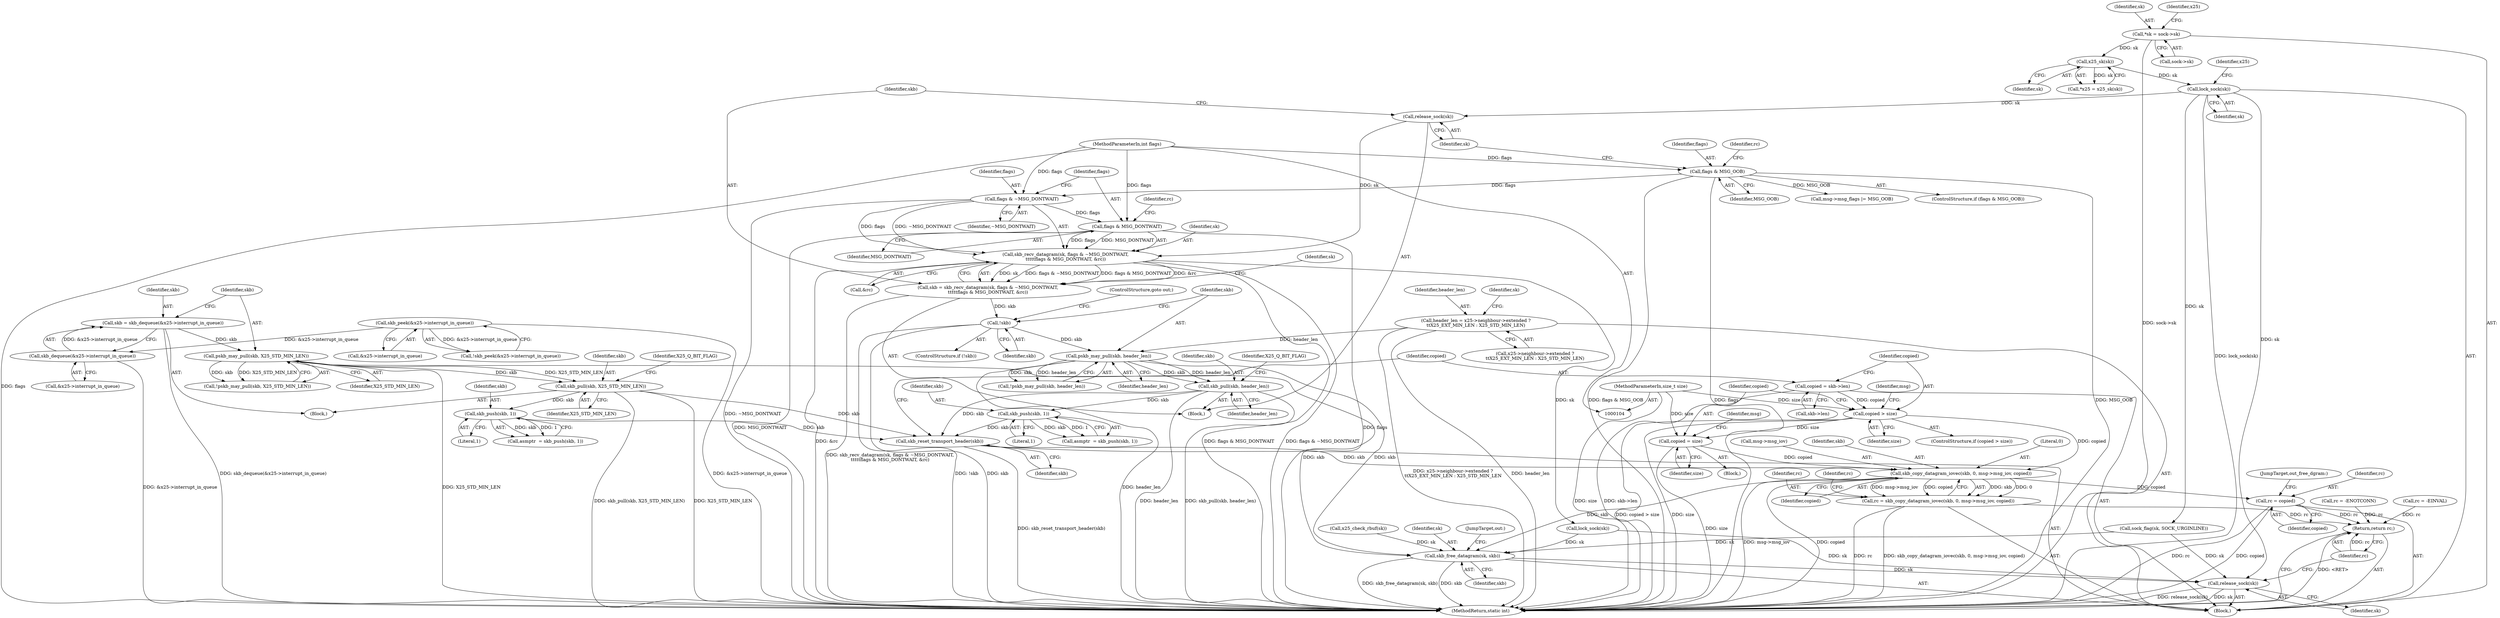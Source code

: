 digraph "0_linux_f3d3342602f8bcbf37d7c46641cb9bca7618eb1c_39@API" {
"1000311" [label="(Call,skb_copy_datagram_iovec(skb, 0, msg->msg_iov, copied))"];
"1000284" [label="(Call,skb_reset_transport_header(skb))"];
"1000200" [label="(Call,skb_pull(skb, X25_STD_MIN_LEN))"];
"1000196" [label="(Call,pskb_may_pull(skb, X25_STD_MIN_LEN))"];
"1000187" [label="(Call,skb = skb_dequeue(&x25->interrupt_in_queue))"];
"1000189" [label="(Call,skb_dequeue(&x25->interrupt_in_queue))"];
"1000181" [label="(Call,skb_peek(&x25->interrupt_in_queue))"];
"1000213" [label="(Call,skb_push(skb, 1))"];
"1000264" [label="(Call,skb_pull(skb, header_len))"];
"1000249" [label="(Call,pskb_may_pull(skb, header_len))"];
"1000244" [label="(Call,!skb)"];
"1000229" [label="(Call,skb = skb_recv_datagram(sk, flags & ~MSG_DONTWAIT,\n\t\t\t\t\tflags & MSG_DONTWAIT, &rc))"];
"1000231" [label="(Call,skb_recv_datagram(sk, flags & ~MSG_DONTWAIT,\n\t\t\t\t\tflags & MSG_DONTWAIT, &rc))"];
"1000227" [label="(Call,release_sock(sk))"];
"1000140" [label="(Call,lock_sock(sk))"];
"1000120" [label="(Call,x25_sk(sk))"];
"1000112" [label="(Call,*sk = sock->sk)"];
"1000233" [label="(Call,flags & ~MSG_DONTWAIT)"];
"1000167" [label="(Call,flags & MSG_OOB)"];
"1000109" [label="(MethodParameterIn,int flags)"];
"1000236" [label="(Call,flags & MSG_DONTWAIT)"];
"1000149" [label="(Call,header_len = x25->neighbour->extended ?\n\t\tX25_EXT_MIN_LEN : X25_STD_MIN_LEN)"];
"1000277" [label="(Call,skb_push(skb, 1))"];
"1000292" [label="(Call,copied > size)"];
"1000286" [label="(Call,copied = skb->len)"];
"1000108" [label="(MethodParameterIn,size_t size)"];
"1000296" [label="(Call,copied = size)"];
"1000309" [label="(Call,rc = skb_copy_datagram_iovec(skb, 0, msg->msg_iov, copied))"];
"1000355" [label="(Return,return rc;)"];
"1000345" [label="(Call,rc = copied)"];
"1000349" [label="(Call,skb_free_datagram(sk, skb))"];
"1000353" [label="(Call,release_sock(sk))"];
"1000230" [label="(Identifier,skb)"];
"1000167" [label="(Call,flags & MSG_OOB)"];
"1000265" [label="(Identifier,skb)"];
"1000266" [label="(Identifier,header_len)"];
"1000317" [label="(Identifier,copied)"];
"1000284" [label="(Call,skb_reset_transport_header(skb))"];
"1000294" [label="(Identifier,size)"];
"1000310" [label="(Identifier,rc)"];
"1000149" [label="(Call,header_len = x25->neighbour->extended ?\n\t\tX25_EXT_MIN_LEN : X25_STD_MIN_LEN)"];
"1000136" [label="(Call,rc = -ENOTCONN)"];
"1000357" [label="(MethodReturn,static int)"];
"1000235" [label="(Identifier,~MSG_DONTWAIT)"];
"1000245" [label="(Identifier,skb)"];
"1000162" [label="(Identifier,sk)"];
"1000244" [label="(Call,!skb)"];
"1000269" [label="(Identifier,X25_Q_BIT_FLAG)"];
"1000197" [label="(Identifier,skb)"];
"1000190" [label="(Call,&x25->interrupt_in_queue)"];
"1000180" [label="(Call,!skb_peek(&x25->interrupt_in_queue))"];
"1000275" [label="(Call,asmptr  = skb_push(skb, 1))"];
"1000353" [label="(Call,release_sock(sk))"];
"1000195" [label="(Call,!pskb_may_pull(skb, X25_STD_MIN_LEN))"];
"1000291" [label="(ControlStructure,if (copied > size))"];
"1000356" [label="(Identifier,rc)"];
"1000171" [label="(Call,rc = -EINVAL)"];
"1000239" [label="(Call,&rc)"];
"1000121" [label="(Identifier,sk)"];
"1000201" [label="(Identifier,skb)"];
"1000172" [label="(Identifier,rc)"];
"1000141" [label="(Identifier,sk)"];
"1000348" [label="(JumpTarget,out_free_dgram:)"];
"1000118" [label="(Call,*x25 = x25_sk(sk))"];
"1000246" [label="(ControlStructure,goto out;)"];
"1000145" [label="(Identifier,x25)"];
"1000114" [label="(Call,sock->sk)"];
"1000229" [label="(Call,skb = skb_recv_datagram(sk, flags & ~MSG_DONTWAIT,\n\t\t\t\t\tflags & MSG_DONTWAIT, &rc))"];
"1000213" [label="(Call,skb_push(skb, 1))"];
"1000120" [label="(Call,x25_sk(sk))"];
"1000196" [label="(Call,pskb_may_pull(skb, X25_STD_MIN_LEN))"];
"1000187" [label="(Call,skb = skb_dequeue(&x25->interrupt_in_queue))"];
"1000279" [label="(Literal,1)"];
"1000113" [label="(Identifier,sk)"];
"1000248" [label="(Call,!pskb_may_pull(skb, header_len))"];
"1000228" [label="(Identifier,sk)"];
"1000287" [label="(Identifier,copied)"];
"1000309" [label="(Call,rc = skb_copy_datagram_iovec(skb, 0, msg->msg_iov, copied))"];
"1000226" [label="(Block,)"];
"1000110" [label="(Block,)"];
"1000238" [label="(Identifier,MSG_DONTWAIT)"];
"1000296" [label="(Call,copied = size)"];
"1000215" [label="(Literal,1)"];
"1000181" [label="(Call,skb_peek(&x25->interrupt_in_queue))"];
"1000214" [label="(Identifier,skb)"];
"1000170" [label="(Block,)"];
"1000242" [label="(Identifier,sk)"];
"1000298" [label="(Identifier,size)"];
"1000355" [label="(Return,return rc;)"];
"1000177" [label="(Call,sock_flag(sk, SOCK_URGINLINE))"];
"1000241" [label="(Call,lock_sock(sk))"];
"1000237" [label="(Identifier,flags)"];
"1000306" [label="(Identifier,msg)"];
"1000351" [label="(Identifier,skb)"];
"1000343" [label="(Call,x25_check_rbuf(sk))"];
"1000112" [label="(Call,*sk = sock->sk)"];
"1000251" [label="(Identifier,header_len)"];
"1000350" [label="(Identifier,sk)"];
"1000354" [label="(Identifier,sk)"];
"1000119" [label="(Identifier,x25)"];
"1000236" [label="(Call,flags & MSG_DONTWAIT)"];
"1000234" [label="(Identifier,flags)"];
"1000277" [label="(Call,skb_push(skb, 1))"];
"1000200" [label="(Call,skb_pull(skb, X25_STD_MIN_LEN))"];
"1000211" [label="(Call,asmptr  = skb_push(skb, 1))"];
"1000189" [label="(Call,skb_dequeue(&x25->interrupt_in_queue))"];
"1000345" [label="(Call,rc = copied)"];
"1000288" [label="(Call,skb->len)"];
"1000314" [label="(Call,msg->msg_iov)"];
"1000168" [label="(Identifier,flags)"];
"1000349" [label="(Call,skb_free_datagram(sk, skb))"];
"1000312" [label="(Identifier,skb)"];
"1000233" [label="(Call,flags & ~MSG_DONTWAIT)"];
"1000202" [label="(Identifier,X25_STD_MIN_LEN)"];
"1000240" [label="(Identifier,rc)"];
"1000347" [label="(Identifier,copied)"];
"1000295" [label="(Block,)"];
"1000150" [label="(Identifier,header_len)"];
"1000278" [label="(Identifier,skb)"];
"1000232" [label="(Identifier,sk)"];
"1000169" [label="(Identifier,MSG_OOB)"];
"1000198" [label="(Identifier,X25_STD_MIN_LEN)"];
"1000231" [label="(Call,skb_recv_datagram(sk, flags & ~MSG_DONTWAIT,\n\t\t\t\t\tflags & MSG_DONTWAIT, &rc))"];
"1000301" [label="(Identifier,msg)"];
"1000293" [label="(Identifier,copied)"];
"1000346" [label="(Identifier,rc)"];
"1000140" [label="(Call,lock_sock(sk))"];
"1000319" [label="(Identifier,rc)"];
"1000311" [label="(Call,skb_copy_datagram_iovec(skb, 0, msg->msg_iov, copied))"];
"1000285" [label="(Identifier,skb)"];
"1000220" [label="(Call,msg->msg_flags |= MSG_OOB)"];
"1000249" [label="(Call,pskb_may_pull(skb, header_len))"];
"1000108" [label="(MethodParameterIn,size_t size)"];
"1000188" [label="(Identifier,skb)"];
"1000313" [label="(Literal,0)"];
"1000182" [label="(Call,&x25->interrupt_in_queue)"];
"1000286" [label="(Call,copied = skb->len)"];
"1000166" [label="(ControlStructure,if (flags & MSG_OOB))"];
"1000205" [label="(Identifier,X25_Q_BIT_FLAG)"];
"1000352" [label="(JumpTarget,out:)"];
"1000151" [label="(Call,x25->neighbour->extended ?\n\t\tX25_EXT_MIN_LEN : X25_STD_MIN_LEN)"];
"1000243" [label="(ControlStructure,if (!skb))"];
"1000264" [label="(Call,skb_pull(skb, header_len))"];
"1000227" [label="(Call,release_sock(sk))"];
"1000292" [label="(Call,copied > size)"];
"1000109" [label="(MethodParameterIn,int flags)"];
"1000297" [label="(Identifier,copied)"];
"1000250" [label="(Identifier,skb)"];
"1000311" -> "1000309"  [label="AST: "];
"1000311" -> "1000317"  [label="CFG: "];
"1000312" -> "1000311"  [label="AST: "];
"1000313" -> "1000311"  [label="AST: "];
"1000314" -> "1000311"  [label="AST: "];
"1000317" -> "1000311"  [label="AST: "];
"1000309" -> "1000311"  [label="CFG: "];
"1000311" -> "1000357"  [label="DDG: msg->msg_iov"];
"1000311" -> "1000357"  [label="DDG: copied"];
"1000311" -> "1000309"  [label="DDG: skb"];
"1000311" -> "1000309"  [label="DDG: 0"];
"1000311" -> "1000309"  [label="DDG: msg->msg_iov"];
"1000311" -> "1000309"  [label="DDG: copied"];
"1000284" -> "1000311"  [label="DDG: skb"];
"1000292" -> "1000311"  [label="DDG: copied"];
"1000296" -> "1000311"  [label="DDG: copied"];
"1000311" -> "1000345"  [label="DDG: copied"];
"1000311" -> "1000349"  [label="DDG: skb"];
"1000284" -> "1000110"  [label="AST: "];
"1000284" -> "1000285"  [label="CFG: "];
"1000285" -> "1000284"  [label="AST: "];
"1000287" -> "1000284"  [label="CFG: "];
"1000284" -> "1000357"  [label="DDG: skb_reset_transport_header(skb)"];
"1000200" -> "1000284"  [label="DDG: skb"];
"1000213" -> "1000284"  [label="DDG: skb"];
"1000264" -> "1000284"  [label="DDG: skb"];
"1000277" -> "1000284"  [label="DDG: skb"];
"1000200" -> "1000170"  [label="AST: "];
"1000200" -> "1000202"  [label="CFG: "];
"1000201" -> "1000200"  [label="AST: "];
"1000202" -> "1000200"  [label="AST: "];
"1000205" -> "1000200"  [label="CFG: "];
"1000200" -> "1000357"  [label="DDG: skb_pull(skb, X25_STD_MIN_LEN)"];
"1000200" -> "1000357"  [label="DDG: X25_STD_MIN_LEN"];
"1000196" -> "1000200"  [label="DDG: skb"];
"1000196" -> "1000200"  [label="DDG: X25_STD_MIN_LEN"];
"1000200" -> "1000213"  [label="DDG: skb"];
"1000196" -> "1000195"  [label="AST: "];
"1000196" -> "1000198"  [label="CFG: "];
"1000197" -> "1000196"  [label="AST: "];
"1000198" -> "1000196"  [label="AST: "];
"1000195" -> "1000196"  [label="CFG: "];
"1000196" -> "1000357"  [label="DDG: X25_STD_MIN_LEN"];
"1000196" -> "1000195"  [label="DDG: skb"];
"1000196" -> "1000195"  [label="DDG: X25_STD_MIN_LEN"];
"1000187" -> "1000196"  [label="DDG: skb"];
"1000196" -> "1000349"  [label="DDG: skb"];
"1000187" -> "1000170"  [label="AST: "];
"1000187" -> "1000189"  [label="CFG: "];
"1000188" -> "1000187"  [label="AST: "];
"1000189" -> "1000187"  [label="AST: "];
"1000197" -> "1000187"  [label="CFG: "];
"1000187" -> "1000357"  [label="DDG: skb_dequeue(&x25->interrupt_in_queue)"];
"1000189" -> "1000187"  [label="DDG: &x25->interrupt_in_queue"];
"1000189" -> "1000190"  [label="CFG: "];
"1000190" -> "1000189"  [label="AST: "];
"1000189" -> "1000357"  [label="DDG: &x25->interrupt_in_queue"];
"1000181" -> "1000189"  [label="DDG: &x25->interrupt_in_queue"];
"1000181" -> "1000180"  [label="AST: "];
"1000181" -> "1000182"  [label="CFG: "];
"1000182" -> "1000181"  [label="AST: "];
"1000180" -> "1000181"  [label="CFG: "];
"1000181" -> "1000357"  [label="DDG: &x25->interrupt_in_queue"];
"1000181" -> "1000180"  [label="DDG: &x25->interrupt_in_queue"];
"1000213" -> "1000211"  [label="AST: "];
"1000213" -> "1000215"  [label="CFG: "];
"1000214" -> "1000213"  [label="AST: "];
"1000215" -> "1000213"  [label="AST: "];
"1000211" -> "1000213"  [label="CFG: "];
"1000213" -> "1000211"  [label="DDG: skb"];
"1000213" -> "1000211"  [label="DDG: 1"];
"1000264" -> "1000226"  [label="AST: "];
"1000264" -> "1000266"  [label="CFG: "];
"1000265" -> "1000264"  [label="AST: "];
"1000266" -> "1000264"  [label="AST: "];
"1000269" -> "1000264"  [label="CFG: "];
"1000264" -> "1000357"  [label="DDG: skb_pull(skb, header_len)"];
"1000264" -> "1000357"  [label="DDG: header_len"];
"1000249" -> "1000264"  [label="DDG: skb"];
"1000249" -> "1000264"  [label="DDG: header_len"];
"1000264" -> "1000277"  [label="DDG: skb"];
"1000249" -> "1000248"  [label="AST: "];
"1000249" -> "1000251"  [label="CFG: "];
"1000250" -> "1000249"  [label="AST: "];
"1000251" -> "1000249"  [label="AST: "];
"1000248" -> "1000249"  [label="CFG: "];
"1000249" -> "1000357"  [label="DDG: header_len"];
"1000249" -> "1000248"  [label="DDG: skb"];
"1000249" -> "1000248"  [label="DDG: header_len"];
"1000244" -> "1000249"  [label="DDG: skb"];
"1000149" -> "1000249"  [label="DDG: header_len"];
"1000249" -> "1000349"  [label="DDG: skb"];
"1000244" -> "1000243"  [label="AST: "];
"1000244" -> "1000245"  [label="CFG: "];
"1000245" -> "1000244"  [label="AST: "];
"1000246" -> "1000244"  [label="CFG: "];
"1000250" -> "1000244"  [label="CFG: "];
"1000244" -> "1000357"  [label="DDG: !skb"];
"1000244" -> "1000357"  [label="DDG: skb"];
"1000229" -> "1000244"  [label="DDG: skb"];
"1000229" -> "1000226"  [label="AST: "];
"1000229" -> "1000231"  [label="CFG: "];
"1000230" -> "1000229"  [label="AST: "];
"1000231" -> "1000229"  [label="AST: "];
"1000242" -> "1000229"  [label="CFG: "];
"1000229" -> "1000357"  [label="DDG: skb_recv_datagram(sk, flags & ~MSG_DONTWAIT,\n\t\t\t\t\tflags & MSG_DONTWAIT, &rc)"];
"1000231" -> "1000229"  [label="DDG: sk"];
"1000231" -> "1000229"  [label="DDG: flags & ~MSG_DONTWAIT"];
"1000231" -> "1000229"  [label="DDG: flags & MSG_DONTWAIT"];
"1000231" -> "1000229"  [label="DDG: &rc"];
"1000231" -> "1000239"  [label="CFG: "];
"1000232" -> "1000231"  [label="AST: "];
"1000233" -> "1000231"  [label="AST: "];
"1000236" -> "1000231"  [label="AST: "];
"1000239" -> "1000231"  [label="AST: "];
"1000231" -> "1000357"  [label="DDG: flags & MSG_DONTWAIT"];
"1000231" -> "1000357"  [label="DDG: flags & ~MSG_DONTWAIT"];
"1000231" -> "1000357"  [label="DDG: &rc"];
"1000227" -> "1000231"  [label="DDG: sk"];
"1000233" -> "1000231"  [label="DDG: flags"];
"1000233" -> "1000231"  [label="DDG: ~MSG_DONTWAIT"];
"1000236" -> "1000231"  [label="DDG: flags"];
"1000236" -> "1000231"  [label="DDG: MSG_DONTWAIT"];
"1000231" -> "1000241"  [label="DDG: sk"];
"1000227" -> "1000226"  [label="AST: "];
"1000227" -> "1000228"  [label="CFG: "];
"1000228" -> "1000227"  [label="AST: "];
"1000230" -> "1000227"  [label="CFG: "];
"1000140" -> "1000227"  [label="DDG: sk"];
"1000140" -> "1000110"  [label="AST: "];
"1000140" -> "1000141"  [label="CFG: "];
"1000141" -> "1000140"  [label="AST: "];
"1000145" -> "1000140"  [label="CFG: "];
"1000140" -> "1000357"  [label="DDG: lock_sock(sk)"];
"1000120" -> "1000140"  [label="DDG: sk"];
"1000140" -> "1000177"  [label="DDG: sk"];
"1000140" -> "1000353"  [label="DDG: sk"];
"1000120" -> "1000118"  [label="AST: "];
"1000120" -> "1000121"  [label="CFG: "];
"1000121" -> "1000120"  [label="AST: "];
"1000118" -> "1000120"  [label="CFG: "];
"1000120" -> "1000118"  [label="DDG: sk"];
"1000112" -> "1000120"  [label="DDG: sk"];
"1000112" -> "1000110"  [label="AST: "];
"1000112" -> "1000114"  [label="CFG: "];
"1000113" -> "1000112"  [label="AST: "];
"1000114" -> "1000112"  [label="AST: "];
"1000119" -> "1000112"  [label="CFG: "];
"1000112" -> "1000357"  [label="DDG: sock->sk"];
"1000233" -> "1000235"  [label="CFG: "];
"1000234" -> "1000233"  [label="AST: "];
"1000235" -> "1000233"  [label="AST: "];
"1000237" -> "1000233"  [label="CFG: "];
"1000233" -> "1000357"  [label="DDG: ~MSG_DONTWAIT"];
"1000167" -> "1000233"  [label="DDG: flags"];
"1000109" -> "1000233"  [label="DDG: flags"];
"1000233" -> "1000236"  [label="DDG: flags"];
"1000167" -> "1000166"  [label="AST: "];
"1000167" -> "1000169"  [label="CFG: "];
"1000168" -> "1000167"  [label="AST: "];
"1000169" -> "1000167"  [label="AST: "];
"1000172" -> "1000167"  [label="CFG: "];
"1000228" -> "1000167"  [label="CFG: "];
"1000167" -> "1000357"  [label="DDG: flags"];
"1000167" -> "1000357"  [label="DDG: MSG_OOB"];
"1000167" -> "1000357"  [label="DDG: flags & MSG_OOB"];
"1000109" -> "1000167"  [label="DDG: flags"];
"1000167" -> "1000220"  [label="DDG: MSG_OOB"];
"1000109" -> "1000104"  [label="AST: "];
"1000109" -> "1000357"  [label="DDG: flags"];
"1000109" -> "1000236"  [label="DDG: flags"];
"1000236" -> "1000238"  [label="CFG: "];
"1000237" -> "1000236"  [label="AST: "];
"1000238" -> "1000236"  [label="AST: "];
"1000240" -> "1000236"  [label="CFG: "];
"1000236" -> "1000357"  [label="DDG: flags"];
"1000236" -> "1000357"  [label="DDG: MSG_DONTWAIT"];
"1000149" -> "1000110"  [label="AST: "];
"1000149" -> "1000151"  [label="CFG: "];
"1000150" -> "1000149"  [label="AST: "];
"1000151" -> "1000149"  [label="AST: "];
"1000162" -> "1000149"  [label="CFG: "];
"1000149" -> "1000357"  [label="DDG: x25->neighbour->extended ?\n\t\tX25_EXT_MIN_LEN : X25_STD_MIN_LEN"];
"1000149" -> "1000357"  [label="DDG: header_len"];
"1000277" -> "1000275"  [label="AST: "];
"1000277" -> "1000279"  [label="CFG: "];
"1000278" -> "1000277"  [label="AST: "];
"1000279" -> "1000277"  [label="AST: "];
"1000275" -> "1000277"  [label="CFG: "];
"1000277" -> "1000275"  [label="DDG: skb"];
"1000277" -> "1000275"  [label="DDG: 1"];
"1000292" -> "1000291"  [label="AST: "];
"1000292" -> "1000294"  [label="CFG: "];
"1000293" -> "1000292"  [label="AST: "];
"1000294" -> "1000292"  [label="AST: "];
"1000297" -> "1000292"  [label="CFG: "];
"1000306" -> "1000292"  [label="CFG: "];
"1000292" -> "1000357"  [label="DDG: copied > size"];
"1000292" -> "1000357"  [label="DDG: size"];
"1000286" -> "1000292"  [label="DDG: copied"];
"1000108" -> "1000292"  [label="DDG: size"];
"1000292" -> "1000296"  [label="DDG: size"];
"1000286" -> "1000110"  [label="AST: "];
"1000286" -> "1000288"  [label="CFG: "];
"1000287" -> "1000286"  [label="AST: "];
"1000288" -> "1000286"  [label="AST: "];
"1000293" -> "1000286"  [label="CFG: "];
"1000286" -> "1000357"  [label="DDG: skb->len"];
"1000108" -> "1000104"  [label="AST: "];
"1000108" -> "1000357"  [label="DDG: size"];
"1000108" -> "1000296"  [label="DDG: size"];
"1000296" -> "1000295"  [label="AST: "];
"1000296" -> "1000298"  [label="CFG: "];
"1000297" -> "1000296"  [label="AST: "];
"1000298" -> "1000296"  [label="AST: "];
"1000301" -> "1000296"  [label="CFG: "];
"1000296" -> "1000357"  [label="DDG: size"];
"1000309" -> "1000110"  [label="AST: "];
"1000310" -> "1000309"  [label="AST: "];
"1000319" -> "1000309"  [label="CFG: "];
"1000309" -> "1000357"  [label="DDG: rc"];
"1000309" -> "1000357"  [label="DDG: skb_copy_datagram_iovec(skb, 0, msg->msg_iov, copied)"];
"1000309" -> "1000355"  [label="DDG: rc"];
"1000355" -> "1000110"  [label="AST: "];
"1000355" -> "1000356"  [label="CFG: "];
"1000356" -> "1000355"  [label="AST: "];
"1000357" -> "1000355"  [label="CFG: "];
"1000355" -> "1000357"  [label="DDG: <RET>"];
"1000356" -> "1000355"  [label="DDG: rc"];
"1000171" -> "1000355"  [label="DDG: rc"];
"1000345" -> "1000355"  [label="DDG: rc"];
"1000136" -> "1000355"  [label="DDG: rc"];
"1000345" -> "1000110"  [label="AST: "];
"1000345" -> "1000347"  [label="CFG: "];
"1000346" -> "1000345"  [label="AST: "];
"1000347" -> "1000345"  [label="AST: "];
"1000348" -> "1000345"  [label="CFG: "];
"1000345" -> "1000357"  [label="DDG: copied"];
"1000345" -> "1000357"  [label="DDG: rc"];
"1000349" -> "1000110"  [label="AST: "];
"1000349" -> "1000351"  [label="CFG: "];
"1000350" -> "1000349"  [label="AST: "];
"1000351" -> "1000349"  [label="AST: "];
"1000352" -> "1000349"  [label="CFG: "];
"1000349" -> "1000357"  [label="DDG: skb"];
"1000349" -> "1000357"  [label="DDG: skb_free_datagram(sk, skb)"];
"1000177" -> "1000349"  [label="DDG: sk"];
"1000343" -> "1000349"  [label="DDG: sk"];
"1000241" -> "1000349"  [label="DDG: sk"];
"1000349" -> "1000353"  [label="DDG: sk"];
"1000353" -> "1000110"  [label="AST: "];
"1000353" -> "1000354"  [label="CFG: "];
"1000354" -> "1000353"  [label="AST: "];
"1000356" -> "1000353"  [label="CFG: "];
"1000353" -> "1000357"  [label="DDG: release_sock(sk)"];
"1000353" -> "1000357"  [label="DDG: sk"];
"1000177" -> "1000353"  [label="DDG: sk"];
"1000241" -> "1000353"  [label="DDG: sk"];
}
